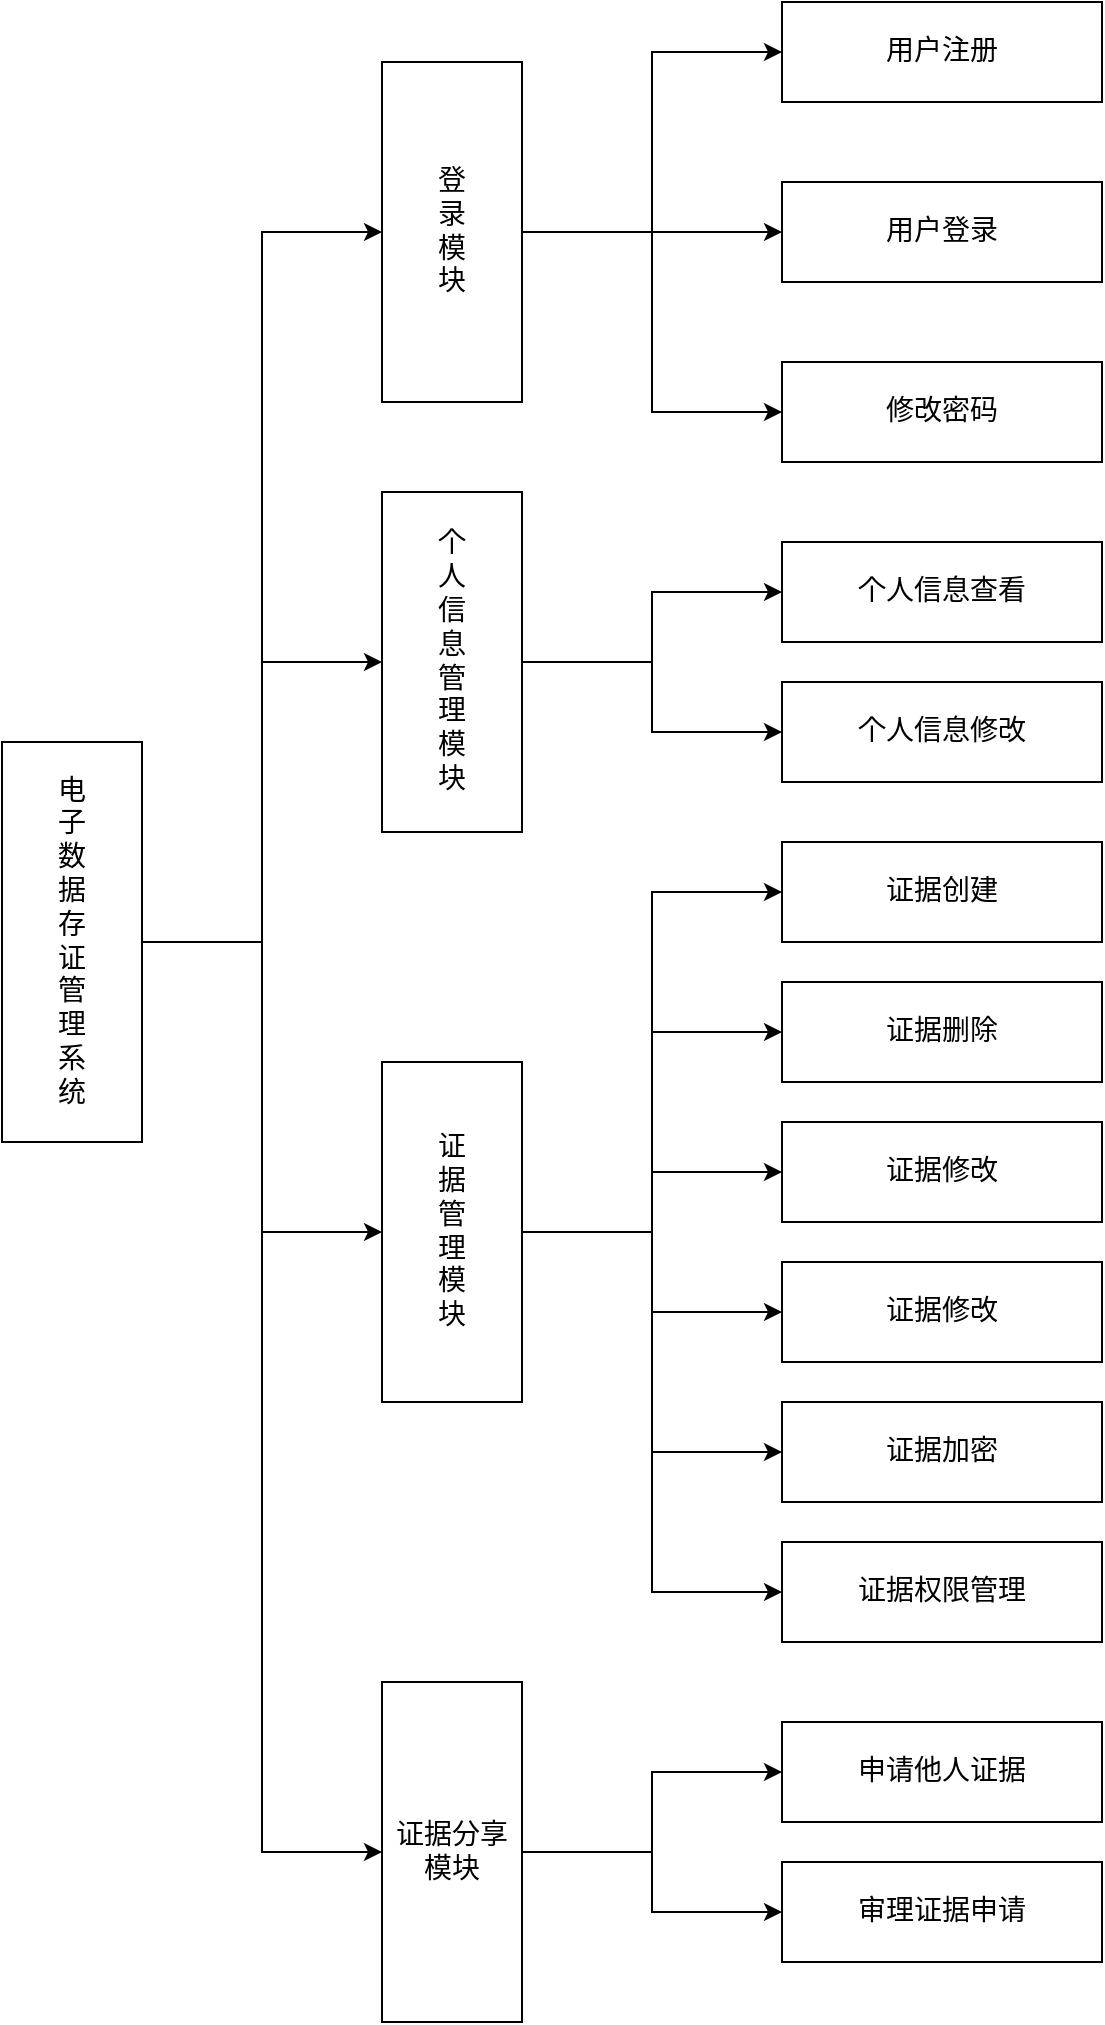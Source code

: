 <mxfile version="21.3.4" type="device">
  <diagram id="prtHgNgQTEPvFCAcTncT" name="Page-1">
    <mxGraphModel dx="1500" dy="773" grid="1" gridSize="10" guides="1" tooltips="1" connect="1" arrows="1" fold="1" page="1" pageScale="1" pageWidth="827" pageHeight="1169" math="0" shadow="0">
      <root>
        <mxCell id="0" />
        <mxCell id="1" parent="0" />
        <mxCell id="HHJIJ4FA4yl2O0SEqJI5-35" style="edgeStyle=orthogonalEdgeStyle;rounded=0;orthogonalLoop=1;jettySize=auto;html=1;entryX=0;entryY=0.5;entryDx=0;entryDy=0;fontFamily=宋体;fontSize=14;strokeWidth=1;" edge="1" parent="1" source="HHJIJ4FA4yl2O0SEqJI5-3" target="HHJIJ4FA4yl2O0SEqJI5-4">
          <mxGeometry relative="1" as="geometry" />
        </mxCell>
        <mxCell id="HHJIJ4FA4yl2O0SEqJI5-36" style="edgeStyle=orthogonalEdgeStyle;rounded=0;orthogonalLoop=1;jettySize=auto;html=1;fontFamily=宋体;fontSize=14;strokeWidth=1;" edge="1" parent="1" source="HHJIJ4FA4yl2O0SEqJI5-3" target="HHJIJ4FA4yl2O0SEqJI5-6">
          <mxGeometry relative="1" as="geometry" />
        </mxCell>
        <mxCell id="HHJIJ4FA4yl2O0SEqJI5-37" style="edgeStyle=orthogonalEdgeStyle;rounded=0;orthogonalLoop=1;jettySize=auto;html=1;entryX=0;entryY=0.5;entryDx=0;entryDy=0;fontFamily=宋体;fontSize=14;strokeWidth=1;" edge="1" parent="1" source="HHJIJ4FA4yl2O0SEqJI5-3" target="HHJIJ4FA4yl2O0SEqJI5-7">
          <mxGeometry relative="1" as="geometry" />
        </mxCell>
        <mxCell id="HHJIJ4FA4yl2O0SEqJI5-38" style="edgeStyle=orthogonalEdgeStyle;rounded=0;orthogonalLoop=1;jettySize=auto;html=1;entryX=0;entryY=0.5;entryDx=0;entryDy=0;fontFamily=宋体;fontSize=14;strokeWidth=1;" edge="1" parent="1" source="HHJIJ4FA4yl2O0SEqJI5-3" target="HHJIJ4FA4yl2O0SEqJI5-5">
          <mxGeometry relative="1" as="geometry" />
        </mxCell>
        <mxCell id="HHJIJ4FA4yl2O0SEqJI5-3" value="&lt;font face=&quot;宋体&quot; style=&quot;font-size: 14px;&quot;&gt;电&lt;br style=&quot;font-size: 14px;&quot;&gt;子&lt;br style=&quot;font-size: 14px;&quot;&gt;数&lt;br style=&quot;font-size: 14px;&quot;&gt;据&lt;br style=&quot;font-size: 14px;&quot;&gt;存&lt;br style=&quot;font-size: 14px;&quot;&gt;证&lt;br style=&quot;font-size: 14px;&quot;&gt;管&lt;br style=&quot;font-size: 14px;&quot;&gt;理&lt;br style=&quot;font-size: 14px;&quot;&gt;系&lt;br style=&quot;font-size: 14px;&quot;&gt;统&lt;/font&gt;" style="whiteSpace=wrap;html=1;fontFamily=宋体;fontSize=14;strokeWidth=1;" vertex="1" parent="1">
          <mxGeometry x="50" y="540" width="70" height="200" as="geometry" />
        </mxCell>
        <mxCell id="HHJIJ4FA4yl2O0SEqJI5-39" style="edgeStyle=orthogonalEdgeStyle;rounded=0;orthogonalLoop=1;jettySize=auto;html=1;fontFamily=宋体;fontSize=14;strokeWidth=1;" edge="1" parent="1" source="HHJIJ4FA4yl2O0SEqJI5-4" target="HHJIJ4FA4yl2O0SEqJI5-13">
          <mxGeometry relative="1" as="geometry" />
        </mxCell>
        <mxCell id="HHJIJ4FA4yl2O0SEqJI5-40" style="edgeStyle=orthogonalEdgeStyle;rounded=0;orthogonalLoop=1;jettySize=auto;html=1;fontFamily=宋体;fontSize=14;strokeWidth=1;" edge="1" parent="1" source="HHJIJ4FA4yl2O0SEqJI5-4" target="HHJIJ4FA4yl2O0SEqJI5-22">
          <mxGeometry relative="1" as="geometry" />
        </mxCell>
        <mxCell id="HHJIJ4FA4yl2O0SEqJI5-41" style="edgeStyle=orthogonalEdgeStyle;rounded=0;orthogonalLoop=1;jettySize=auto;html=1;entryX=0;entryY=0.5;entryDx=0;entryDy=0;fontFamily=宋体;fontSize=14;strokeWidth=1;" edge="1" parent="1" source="HHJIJ4FA4yl2O0SEqJI5-4" target="HHJIJ4FA4yl2O0SEqJI5-23">
          <mxGeometry relative="1" as="geometry" />
        </mxCell>
        <mxCell id="HHJIJ4FA4yl2O0SEqJI5-4" value="登&lt;br style=&quot;font-size: 14px;&quot;&gt;录&lt;br style=&quot;font-size: 14px;&quot;&gt;模&lt;br style=&quot;font-size: 14px;&quot;&gt;块" style="whiteSpace=wrap;html=1;fontFamily=宋体;fontSize=14;strokeWidth=1;" vertex="1" parent="1">
          <mxGeometry x="240" y="200" width="70" height="170" as="geometry" />
        </mxCell>
        <mxCell id="HHJIJ4FA4yl2O0SEqJI5-50" style="edgeStyle=orthogonalEdgeStyle;rounded=0;orthogonalLoop=1;jettySize=auto;html=1;entryX=0;entryY=0.5;entryDx=0;entryDy=0;fontFamily=宋体;fontSize=14;strokeWidth=1;" edge="1" parent="1" source="HHJIJ4FA4yl2O0SEqJI5-5" target="HHJIJ4FA4yl2O0SEqJI5-33">
          <mxGeometry relative="1" as="geometry" />
        </mxCell>
        <mxCell id="HHJIJ4FA4yl2O0SEqJI5-51" style="edgeStyle=orthogonalEdgeStyle;rounded=0;orthogonalLoop=1;jettySize=auto;html=1;entryX=0;entryY=0.5;entryDx=0;entryDy=0;fontFamily=宋体;fontSize=14;strokeWidth=1;" edge="1" parent="1" source="HHJIJ4FA4yl2O0SEqJI5-5" target="HHJIJ4FA4yl2O0SEqJI5-32">
          <mxGeometry relative="1" as="geometry" />
        </mxCell>
        <mxCell id="HHJIJ4FA4yl2O0SEqJI5-5" value="证据分享模块" style="whiteSpace=wrap;html=1;fontFamily=宋体;fontSize=14;strokeWidth=1;" vertex="1" parent="1">
          <mxGeometry x="240" y="1010" width="70" height="170" as="geometry" />
        </mxCell>
        <mxCell id="HHJIJ4FA4yl2O0SEqJI5-42" style="edgeStyle=orthogonalEdgeStyle;rounded=0;orthogonalLoop=1;jettySize=auto;html=1;fontFamily=宋体;fontSize=14;strokeWidth=1;" edge="1" parent="1" source="HHJIJ4FA4yl2O0SEqJI5-6" target="HHJIJ4FA4yl2O0SEqJI5-24">
          <mxGeometry relative="1" as="geometry" />
        </mxCell>
        <mxCell id="HHJIJ4FA4yl2O0SEqJI5-43" style="edgeStyle=orthogonalEdgeStyle;rounded=0;orthogonalLoop=1;jettySize=auto;html=1;entryX=0;entryY=0.5;entryDx=0;entryDy=0;fontFamily=宋体;fontSize=14;strokeWidth=1;" edge="1" parent="1" source="HHJIJ4FA4yl2O0SEqJI5-6" target="HHJIJ4FA4yl2O0SEqJI5-25">
          <mxGeometry relative="1" as="geometry" />
        </mxCell>
        <mxCell id="HHJIJ4FA4yl2O0SEqJI5-6" value="&lt;font face=&quot;宋体&quot; style=&quot;font-size: 14px;&quot;&gt;个&lt;br style=&quot;font-size: 14px;&quot;&gt;人&lt;br style=&quot;font-size: 14px;&quot;&gt;信&lt;br style=&quot;font-size: 14px;&quot;&gt;息&lt;br style=&quot;font-size: 14px;&quot;&gt;管&lt;br style=&quot;font-size: 14px;&quot;&gt;理&lt;br style=&quot;font-size: 14px;&quot;&gt;模&lt;br style=&quot;font-size: 14px;&quot;&gt;块&lt;/font&gt;" style="whiteSpace=wrap;html=1;fontFamily=宋体;fontSize=14;strokeWidth=1;" vertex="1" parent="1">
          <mxGeometry x="240" y="415" width="70" height="170" as="geometry" />
        </mxCell>
        <mxCell id="HHJIJ4FA4yl2O0SEqJI5-13" value="用户注册" style="rounded=0;whiteSpace=wrap;html=1;align=center;fontFamily=宋体;fontSize=14;strokeWidth=1;" vertex="1" parent="1">
          <mxGeometry x="440" y="170" width="160" height="50" as="geometry" />
        </mxCell>
        <mxCell id="HHJIJ4FA4yl2O0SEqJI5-22" value="用户登录" style="rounded=0;whiteSpace=wrap;html=1;align=center;fontFamily=宋体;fontSize=14;strokeWidth=1;" vertex="1" parent="1">
          <mxGeometry x="440" y="260" width="160" height="50" as="geometry" />
        </mxCell>
        <mxCell id="HHJIJ4FA4yl2O0SEqJI5-23" value="修改密码" style="rounded=0;whiteSpace=wrap;html=1;align=center;fontFamily=宋体;fontSize=14;strokeWidth=1;" vertex="1" parent="1">
          <mxGeometry x="440" y="350" width="160" height="50" as="geometry" />
        </mxCell>
        <mxCell id="HHJIJ4FA4yl2O0SEqJI5-24" value="个人信息查看" style="rounded=0;whiteSpace=wrap;html=1;align=center;fontFamily=宋体;fontSize=14;strokeWidth=1;" vertex="1" parent="1">
          <mxGeometry x="440" y="440" width="160" height="50" as="geometry" />
        </mxCell>
        <mxCell id="HHJIJ4FA4yl2O0SEqJI5-25" value="个人信息修改" style="rounded=0;whiteSpace=wrap;html=1;align=center;fontFamily=宋体;fontSize=14;strokeWidth=1;" vertex="1" parent="1">
          <mxGeometry x="440" y="510" width="160" height="50" as="geometry" />
        </mxCell>
        <mxCell id="HHJIJ4FA4yl2O0SEqJI5-32" value="审理证据申请" style="rounded=0;whiteSpace=wrap;html=1;align=center;fontFamily=宋体;fontSize=14;strokeWidth=1;" vertex="1" parent="1">
          <mxGeometry x="440" y="1100" width="160" height="50" as="geometry" />
        </mxCell>
        <mxCell id="HHJIJ4FA4yl2O0SEqJI5-33" value="申请他人证据" style="rounded=0;whiteSpace=wrap;html=1;align=center;fontFamily=宋体;fontSize=14;strokeWidth=1;" vertex="1" parent="1">
          <mxGeometry x="440" y="1030" width="160" height="50" as="geometry" />
        </mxCell>
        <mxCell id="HHJIJ4FA4yl2O0SEqJI5-44" style="edgeStyle=orthogonalEdgeStyle;rounded=0;orthogonalLoop=1;jettySize=auto;html=1;entryX=0;entryY=0.5;entryDx=0;entryDy=0;fontFamily=宋体;fontSize=14;strokeWidth=1;" edge="1" parent="1" source="HHJIJ4FA4yl2O0SEqJI5-7" target="HHJIJ4FA4yl2O0SEqJI5-30">
          <mxGeometry relative="1" as="geometry" />
        </mxCell>
        <mxCell id="HHJIJ4FA4yl2O0SEqJI5-45" style="edgeStyle=orthogonalEdgeStyle;rounded=0;orthogonalLoop=1;jettySize=auto;html=1;entryX=0;entryY=0.5;entryDx=0;entryDy=0;fontFamily=宋体;fontSize=14;strokeWidth=1;" edge="1" parent="1" source="HHJIJ4FA4yl2O0SEqJI5-7" target="HHJIJ4FA4yl2O0SEqJI5-29">
          <mxGeometry relative="1" as="geometry" />
        </mxCell>
        <mxCell id="HHJIJ4FA4yl2O0SEqJI5-46" style="edgeStyle=orthogonalEdgeStyle;rounded=0;orthogonalLoop=1;jettySize=auto;html=1;entryX=0;entryY=0.5;entryDx=0;entryDy=0;fontFamily=宋体;fontSize=14;strokeWidth=1;" edge="1" parent="1" source="HHJIJ4FA4yl2O0SEqJI5-7" target="HHJIJ4FA4yl2O0SEqJI5-28">
          <mxGeometry relative="1" as="geometry" />
        </mxCell>
        <mxCell id="HHJIJ4FA4yl2O0SEqJI5-47" style="edgeStyle=orthogonalEdgeStyle;rounded=0;orthogonalLoop=1;jettySize=auto;html=1;fontFamily=宋体;fontSize=14;strokeWidth=1;" edge="1" parent="1" source="HHJIJ4FA4yl2O0SEqJI5-7" target="HHJIJ4FA4yl2O0SEqJI5-27">
          <mxGeometry relative="1" as="geometry" />
        </mxCell>
        <mxCell id="HHJIJ4FA4yl2O0SEqJI5-48" style="edgeStyle=orthogonalEdgeStyle;rounded=0;orthogonalLoop=1;jettySize=auto;html=1;entryX=0;entryY=0.5;entryDx=0;entryDy=0;fontFamily=宋体;fontSize=14;strokeWidth=1;" edge="1" parent="1" source="HHJIJ4FA4yl2O0SEqJI5-7" target="HHJIJ4FA4yl2O0SEqJI5-26">
          <mxGeometry relative="1" as="geometry" />
        </mxCell>
        <mxCell id="HHJIJ4FA4yl2O0SEqJI5-49" style="edgeStyle=orthogonalEdgeStyle;rounded=0;orthogonalLoop=1;jettySize=auto;html=1;entryX=0;entryY=0.5;entryDx=0;entryDy=0;fontFamily=宋体;fontSize=14;strokeWidth=1;" edge="1" parent="1" source="HHJIJ4FA4yl2O0SEqJI5-7" target="HHJIJ4FA4yl2O0SEqJI5-31">
          <mxGeometry relative="1" as="geometry" />
        </mxCell>
        <mxCell id="HHJIJ4FA4yl2O0SEqJI5-7" value="证&lt;br style=&quot;font-size: 14px;&quot;&gt;据&lt;br style=&quot;font-size: 14px;&quot;&gt;管&lt;br style=&quot;font-size: 14px;&quot;&gt;理&lt;br style=&quot;font-size: 14px;&quot;&gt;模&lt;br style=&quot;font-size: 14px;&quot;&gt;块" style="whiteSpace=wrap;html=1;fontFamily=宋体;fontSize=14;strokeWidth=1;" vertex="1" parent="1">
          <mxGeometry x="240" y="700" width="70" height="170" as="geometry" />
        </mxCell>
        <mxCell id="HHJIJ4FA4yl2O0SEqJI5-26" value="证据加密" style="rounded=0;whiteSpace=wrap;html=1;align=center;fontFamily=宋体;fontSize=14;strokeWidth=1;" vertex="1" parent="1">
          <mxGeometry x="440" y="870" width="160" height="50" as="geometry" />
        </mxCell>
        <mxCell id="HHJIJ4FA4yl2O0SEqJI5-27" value="证据修改" style="rounded=0;whiteSpace=wrap;html=1;align=center;fontFamily=宋体;fontSize=14;strokeWidth=1;" vertex="1" parent="1">
          <mxGeometry x="440" y="800" width="160" height="50" as="geometry" />
        </mxCell>
        <mxCell id="HHJIJ4FA4yl2O0SEqJI5-28" value="证据修改" style="rounded=0;whiteSpace=wrap;html=1;align=center;fontFamily=宋体;fontSize=14;strokeWidth=1;" vertex="1" parent="1">
          <mxGeometry x="440" y="730" width="160" height="50" as="geometry" />
        </mxCell>
        <mxCell id="HHJIJ4FA4yl2O0SEqJI5-29" value="证据删除" style="rounded=0;whiteSpace=wrap;html=1;align=center;fontFamily=宋体;fontSize=14;strokeWidth=1;" vertex="1" parent="1">
          <mxGeometry x="440" y="660" width="160" height="50" as="geometry" />
        </mxCell>
        <mxCell id="HHJIJ4FA4yl2O0SEqJI5-30" value="证据创建" style="rounded=0;whiteSpace=wrap;html=1;align=center;fontFamily=宋体;fontSize=14;strokeWidth=1;" vertex="1" parent="1">
          <mxGeometry x="440" y="590" width="160" height="50" as="geometry" />
        </mxCell>
        <mxCell id="HHJIJ4FA4yl2O0SEqJI5-31" value="证据权限管理" style="rounded=0;whiteSpace=wrap;html=1;align=center;fontFamily=宋体;fontSize=14;strokeWidth=1;" vertex="1" parent="1">
          <mxGeometry x="440" y="940" width="160" height="50" as="geometry" />
        </mxCell>
      </root>
    </mxGraphModel>
  </diagram>
</mxfile>
